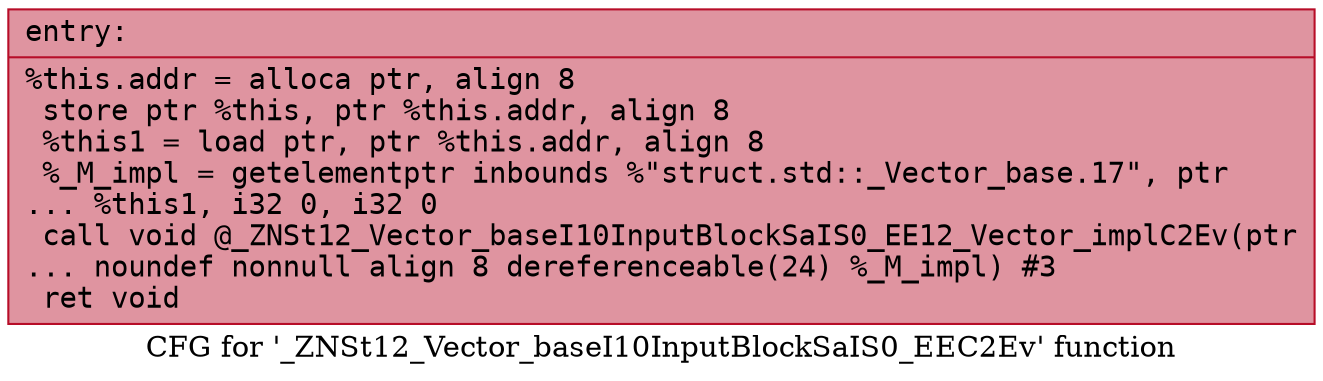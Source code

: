 digraph "CFG for '_ZNSt12_Vector_baseI10InputBlockSaIS0_EEC2Ev' function" {
	label="CFG for '_ZNSt12_Vector_baseI10InputBlockSaIS0_EEC2Ev' function";

	Node0x562c4e5498a0 [shape=record,color="#b70d28ff", style=filled, fillcolor="#b70d2870" fontname="Courier",label="{entry:\l|  %this.addr = alloca ptr, align 8\l  store ptr %this, ptr %this.addr, align 8\l  %this1 = load ptr, ptr %this.addr, align 8\l  %_M_impl = getelementptr inbounds %\"struct.std::_Vector_base.17\", ptr\l... %this1, i32 0, i32 0\l  call void @_ZNSt12_Vector_baseI10InputBlockSaIS0_EE12_Vector_implC2Ev(ptr\l... noundef nonnull align 8 dereferenceable(24) %_M_impl) #3\l  ret void\l}"];
}
